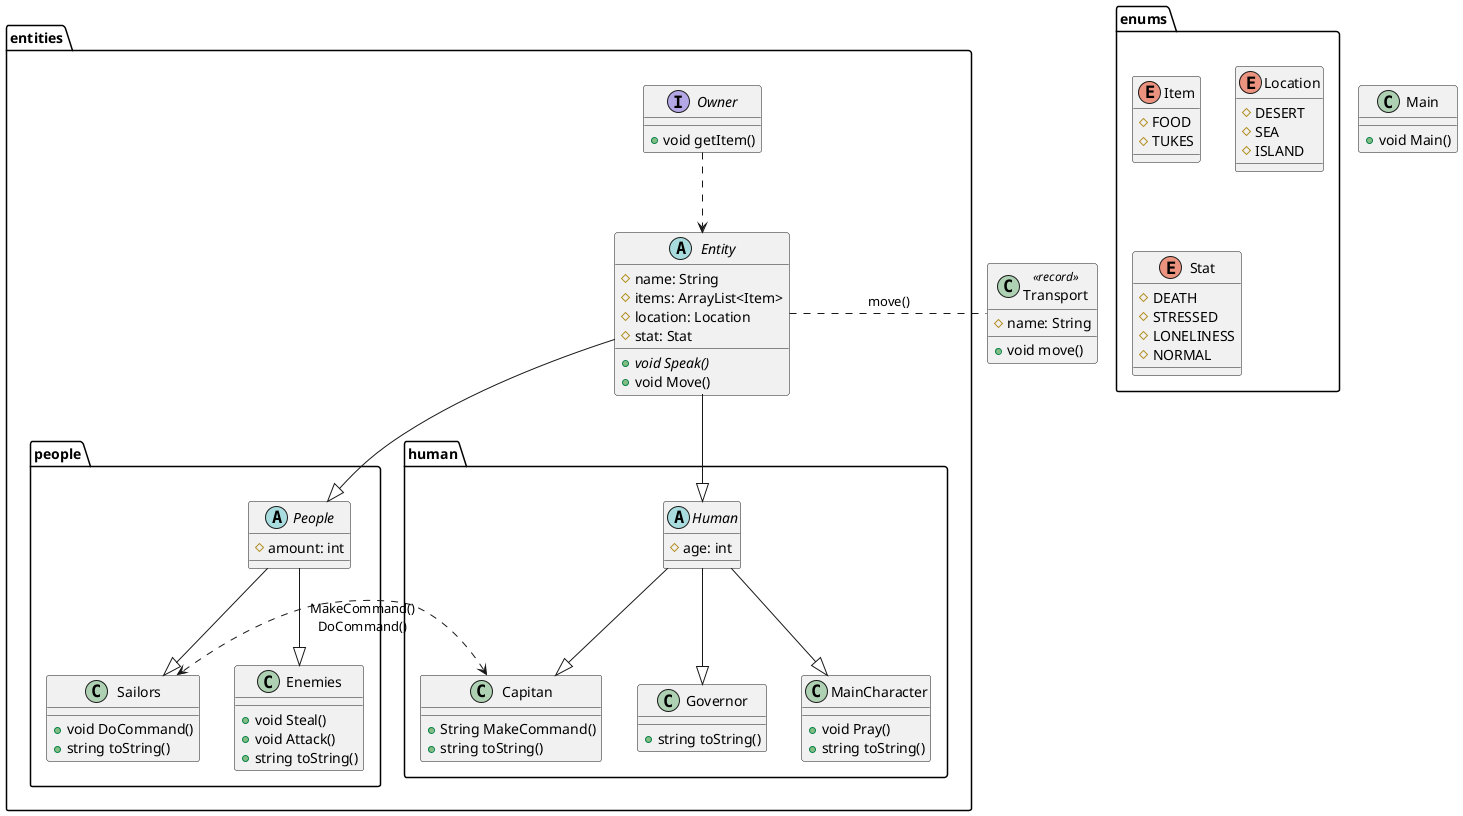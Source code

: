 @startuml
Class Main {
    + void Main()
}
package entities {
    abstract class Entity {
        # name: String
        # items: ArrayList<Item>
        # location: Location
        # stat: Stat
        + {abstract} void Speak()
        + void Move()
    }
    package people {
        abstract Class People {
            # amount: int
        }
        Class Sailors {
            + void DoCommand()
            + string toString()
        }
        Class Enemies {
            + void Steal()
            + void Attack()
            + string toString()
        }
    }
    package human {
        abstract Class Human {
            # age: int
        }
        Class Capitan {
            + String MakeCommand()
            + string toString()
        }

        Class Governor {
            + string toString()
        }
        Class MainCharacter {
            + void Pray()
            + string toString()
        }
    }
    interface Owner{
        + void getItem()
    }
}

package enums{
    Enum Item{
        # FOOD
        # TUKES
    }
    Enum Location{
        # DESERT
        # SEA
        # ISLAND
    }
    Enum Stat {
        # DEATH
        # STRESSED
        # LONELINESS
        # NORMAL
    }
}
class Transport <<record>>{
    # name: String
    + void move()
}

Owner ..> Entity
Entity . Transport: move()
Entity --|> Human
Entity --|> People
Human --|> Capitan
Human --|> Governor
Human --|> MainCharacter
People --|> Sailors
People --|> Enemies
Capitan <.> Sailors: MakeCommand()\nDoCommand()
@enduml